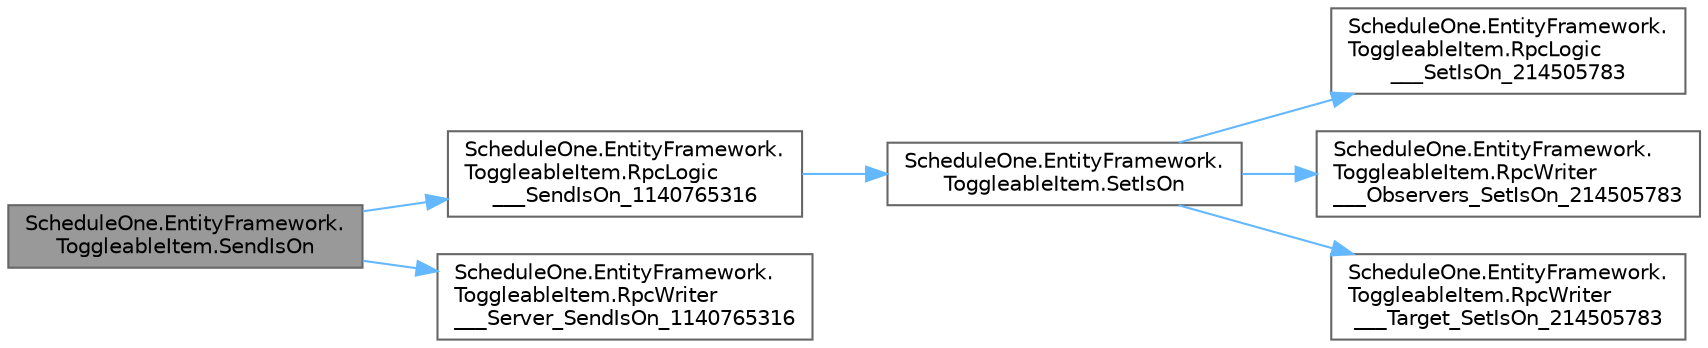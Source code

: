 digraph "ScheduleOne.EntityFramework.ToggleableItem.SendIsOn"
{
 // LATEX_PDF_SIZE
  bgcolor="transparent";
  edge [fontname=Helvetica,fontsize=10,labelfontname=Helvetica,labelfontsize=10];
  node [fontname=Helvetica,fontsize=10,shape=box,height=0.2,width=0.4];
  rankdir="LR";
  Node1 [id="Node000001",label="ScheduleOne.EntityFramework.\lToggleableItem.SendIsOn",height=0.2,width=0.4,color="gray40", fillcolor="grey60", style="filled", fontcolor="black",tooltip=" "];
  Node1 -> Node2 [id="edge1_Node000001_Node000002",color="steelblue1",style="solid",tooltip=" "];
  Node2 [id="Node000002",label="ScheduleOne.EntityFramework.\lToggleableItem.RpcLogic\l___SendIsOn_1140765316",height=0.2,width=0.4,color="grey40", fillcolor="white", style="filled",URL="$class_schedule_one_1_1_entity_framework_1_1_toggleable_item.html#a3d3dc6599a0ffe2a92a01e2d27bcbcc0",tooltip=" "];
  Node2 -> Node3 [id="edge2_Node000002_Node000003",color="steelblue1",style="solid",tooltip=" "];
  Node3 [id="Node000003",label="ScheduleOne.EntityFramework.\lToggleableItem.SetIsOn",height=0.2,width=0.4,color="grey40", fillcolor="white", style="filled",URL="$class_schedule_one_1_1_entity_framework_1_1_toggleable_item.html#a66e1a58fd43e63a0f47fe66d423b6270",tooltip=" "];
  Node3 -> Node4 [id="edge3_Node000003_Node000004",color="steelblue1",style="solid",tooltip=" "];
  Node4 [id="Node000004",label="ScheduleOne.EntityFramework.\lToggleableItem.RpcLogic\l___SetIsOn_214505783",height=0.2,width=0.4,color="grey40", fillcolor="white", style="filled",URL="$class_schedule_one_1_1_entity_framework_1_1_toggleable_item.html#a64ede7e4e801a4d08d8b39c666a3ee08",tooltip=" "];
  Node3 -> Node5 [id="edge4_Node000003_Node000005",color="steelblue1",style="solid",tooltip=" "];
  Node5 [id="Node000005",label="ScheduleOne.EntityFramework.\lToggleableItem.RpcWriter\l___Observers_SetIsOn_214505783",height=0.2,width=0.4,color="grey40", fillcolor="white", style="filled",URL="$class_schedule_one_1_1_entity_framework_1_1_toggleable_item.html#aef8c00f7343453cb86da69e82a2ca4dd",tooltip=" "];
  Node3 -> Node6 [id="edge5_Node000003_Node000006",color="steelblue1",style="solid",tooltip=" "];
  Node6 [id="Node000006",label="ScheduleOne.EntityFramework.\lToggleableItem.RpcWriter\l___Target_SetIsOn_214505783",height=0.2,width=0.4,color="grey40", fillcolor="white", style="filled",URL="$class_schedule_one_1_1_entity_framework_1_1_toggleable_item.html#a77f223e137372f3c3eebb54352afe1c6",tooltip=" "];
  Node1 -> Node7 [id="edge6_Node000001_Node000007",color="steelblue1",style="solid",tooltip=" "];
  Node7 [id="Node000007",label="ScheduleOne.EntityFramework.\lToggleableItem.RpcWriter\l___Server_SendIsOn_1140765316",height=0.2,width=0.4,color="grey40", fillcolor="white", style="filled",URL="$class_schedule_one_1_1_entity_framework_1_1_toggleable_item.html#a3b560657db0b8290e5f23c7d259325dd",tooltip=" "];
}
